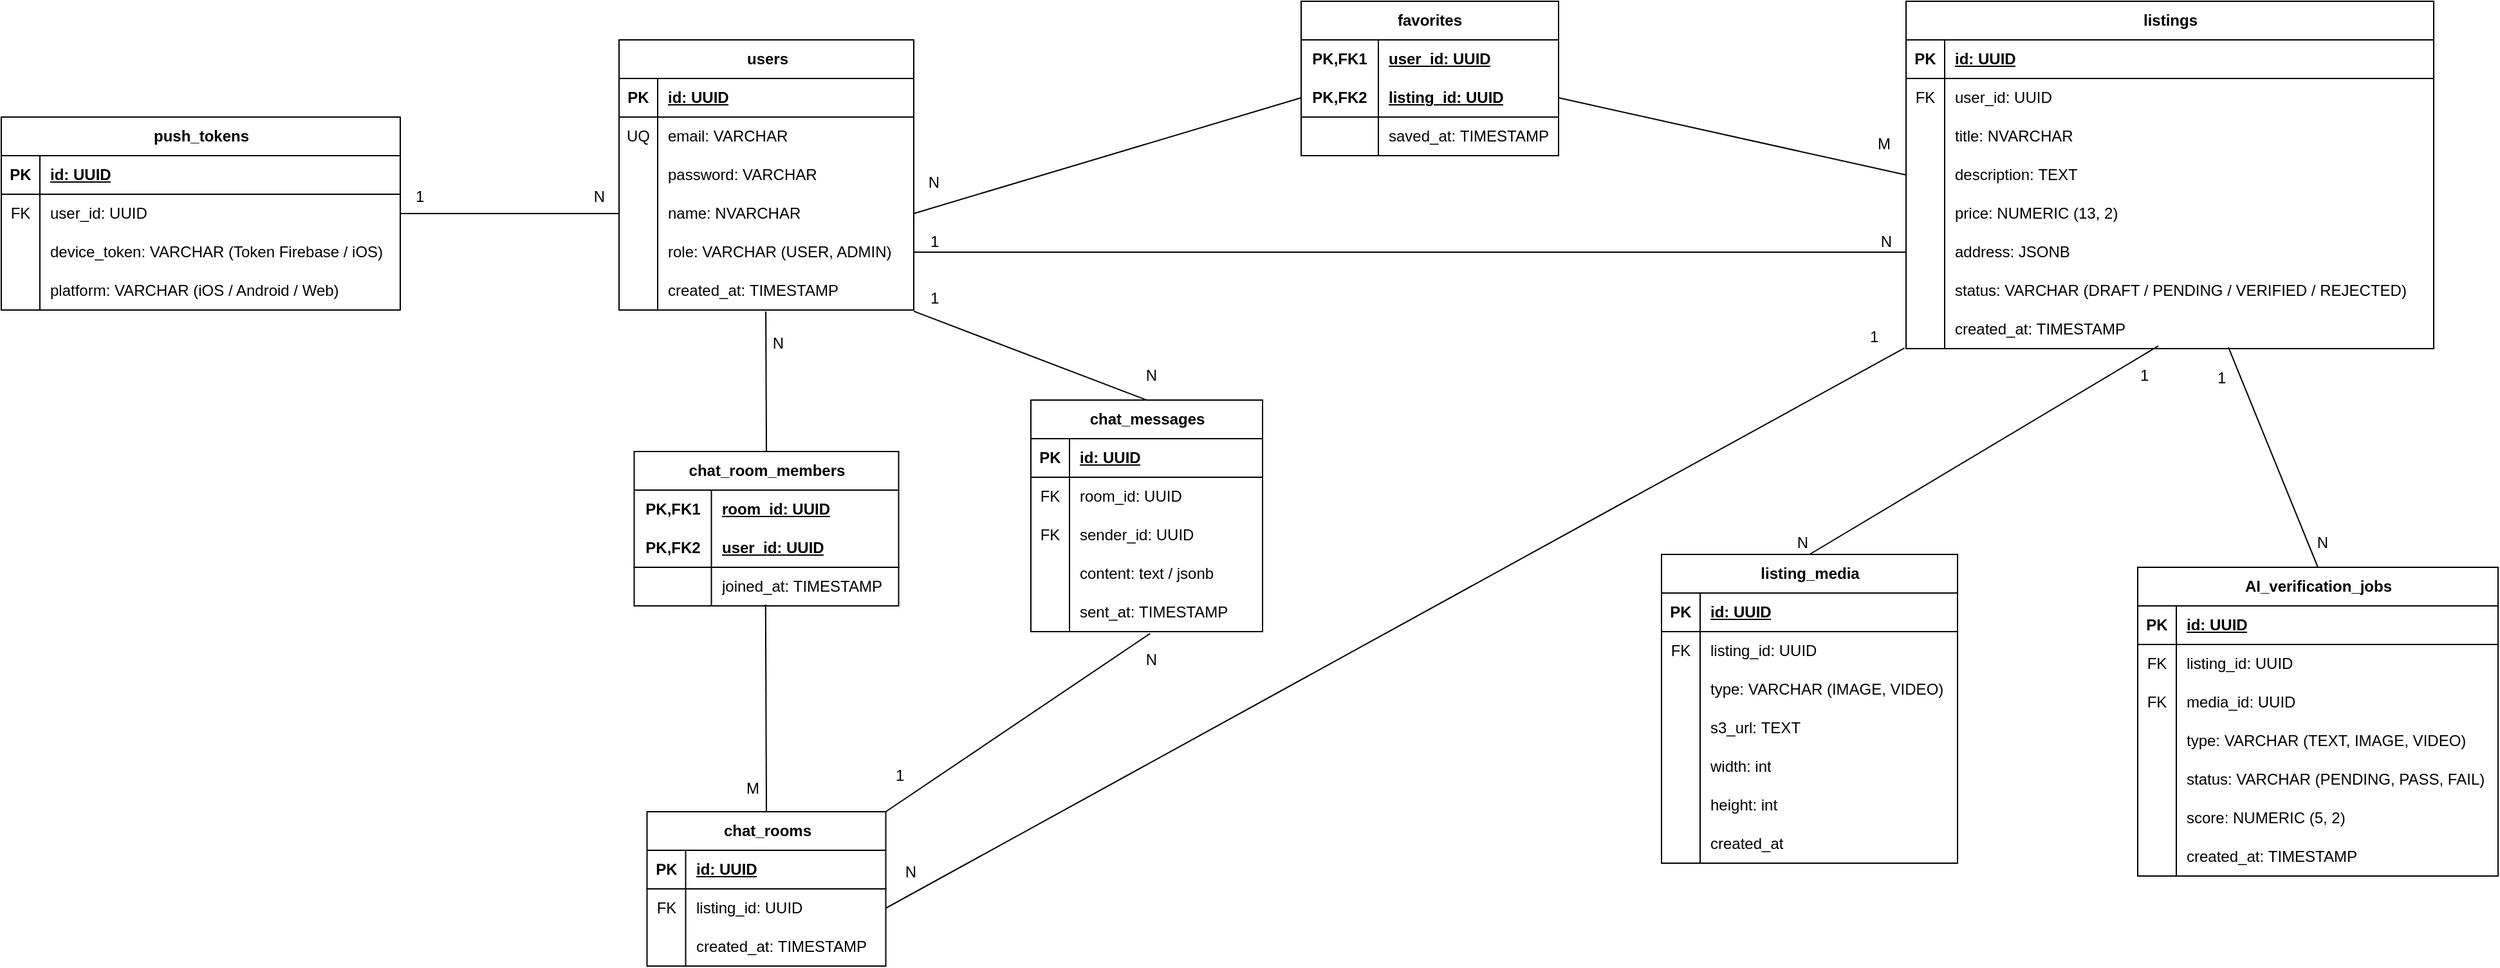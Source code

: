 <mxfile version="27.0.9">
  <diagram name="Page-1" id="7k81zaBvwWQNc8PRUchd">
    <mxGraphModel dx="3062" dy="1322" grid="1" gridSize="10" guides="1" tooltips="1" connect="1" arrows="1" fold="1" page="1" pageScale="1" pageWidth="850" pageHeight="1100" math="0" shadow="0">
      <root>
        <mxCell id="0" />
        <mxCell id="1" parent="0" />
        <mxCell id="b3oMKs6IKg8IZNIfSGpB-1" value="users" style="shape=table;startSize=30;container=1;collapsible=1;childLayout=tableLayout;fixedRows=1;rowLines=0;fontStyle=1;align=center;resizeLast=1;html=1;" vertex="1" parent="1">
          <mxGeometry x="-200" y="190" width="229" height="210" as="geometry">
            <mxRectangle x="60" y="110" width="70" height="30" as="alternateBounds" />
          </mxGeometry>
        </mxCell>
        <mxCell id="b3oMKs6IKg8IZNIfSGpB-2" value="" style="shape=tableRow;horizontal=0;startSize=0;swimlaneHead=0;swimlaneBody=0;fillColor=none;collapsible=0;dropTarget=0;points=[[0,0.5],[1,0.5]];portConstraint=eastwest;top=0;left=0;right=0;bottom=1;" vertex="1" parent="b3oMKs6IKg8IZNIfSGpB-1">
          <mxGeometry y="30" width="229" height="30" as="geometry" />
        </mxCell>
        <mxCell id="b3oMKs6IKg8IZNIfSGpB-3" value="PK" style="shape=partialRectangle;connectable=0;fillColor=none;top=0;left=0;bottom=0;right=0;fontStyle=1;overflow=hidden;whiteSpace=wrap;html=1;" vertex="1" parent="b3oMKs6IKg8IZNIfSGpB-2">
          <mxGeometry width="30" height="30" as="geometry">
            <mxRectangle width="30" height="30" as="alternateBounds" />
          </mxGeometry>
        </mxCell>
        <mxCell id="b3oMKs6IKg8IZNIfSGpB-4" value="id:&amp;nbsp;UUID" style="shape=partialRectangle;connectable=0;fillColor=none;top=0;left=0;bottom=0;right=0;align=left;spacingLeft=6;fontStyle=5;overflow=hidden;whiteSpace=wrap;html=1;" vertex="1" parent="b3oMKs6IKg8IZNIfSGpB-2">
          <mxGeometry x="30" width="199" height="30" as="geometry">
            <mxRectangle width="199" height="30" as="alternateBounds" />
          </mxGeometry>
        </mxCell>
        <mxCell id="b3oMKs6IKg8IZNIfSGpB-5" value="" style="shape=tableRow;horizontal=0;startSize=0;swimlaneHead=0;swimlaneBody=0;fillColor=none;collapsible=0;dropTarget=0;points=[[0,0.5],[1,0.5]];portConstraint=eastwest;top=0;left=0;right=0;bottom=0;" vertex="1" parent="b3oMKs6IKg8IZNIfSGpB-1">
          <mxGeometry y="60" width="229" height="30" as="geometry" />
        </mxCell>
        <mxCell id="b3oMKs6IKg8IZNIfSGpB-6" value="UQ" style="shape=partialRectangle;connectable=0;fillColor=none;top=0;left=0;bottom=0;right=0;editable=1;overflow=hidden;whiteSpace=wrap;html=1;" vertex="1" parent="b3oMKs6IKg8IZNIfSGpB-5">
          <mxGeometry width="30" height="30" as="geometry">
            <mxRectangle width="30" height="30" as="alternateBounds" />
          </mxGeometry>
        </mxCell>
        <mxCell id="b3oMKs6IKg8IZNIfSGpB-7" value="email:&amp;nbsp;VARCHAR" style="shape=partialRectangle;connectable=0;fillColor=none;top=0;left=0;bottom=0;right=0;align=left;spacingLeft=6;overflow=hidden;whiteSpace=wrap;html=1;" vertex="1" parent="b3oMKs6IKg8IZNIfSGpB-5">
          <mxGeometry x="30" width="199" height="30" as="geometry">
            <mxRectangle width="199" height="30" as="alternateBounds" />
          </mxGeometry>
        </mxCell>
        <mxCell id="b3oMKs6IKg8IZNIfSGpB-268" value="" style="shape=tableRow;horizontal=0;startSize=0;swimlaneHead=0;swimlaneBody=0;fillColor=none;collapsible=0;dropTarget=0;points=[[0,0.5],[1,0.5]];portConstraint=eastwest;top=0;left=0;right=0;bottom=0;" vertex="1" parent="b3oMKs6IKg8IZNIfSGpB-1">
          <mxGeometry y="90" width="229" height="30" as="geometry" />
        </mxCell>
        <mxCell id="b3oMKs6IKg8IZNIfSGpB-269" value="" style="shape=partialRectangle;connectable=0;fillColor=none;top=0;left=0;bottom=0;right=0;editable=1;overflow=hidden;whiteSpace=wrap;html=1;" vertex="1" parent="b3oMKs6IKg8IZNIfSGpB-268">
          <mxGeometry width="30" height="30" as="geometry">
            <mxRectangle width="30" height="30" as="alternateBounds" />
          </mxGeometry>
        </mxCell>
        <mxCell id="b3oMKs6IKg8IZNIfSGpB-270" value="password:&amp;nbsp;VARCHAR" style="shape=partialRectangle;connectable=0;fillColor=none;top=0;left=0;bottom=0;right=0;align=left;spacingLeft=6;overflow=hidden;whiteSpace=wrap;html=1;" vertex="1" parent="b3oMKs6IKg8IZNIfSGpB-268">
          <mxGeometry x="30" width="199" height="30" as="geometry">
            <mxRectangle width="199" height="30" as="alternateBounds" />
          </mxGeometry>
        </mxCell>
        <mxCell id="b3oMKs6IKg8IZNIfSGpB-8" value="" style="shape=tableRow;horizontal=0;startSize=0;swimlaneHead=0;swimlaneBody=0;fillColor=none;collapsible=0;dropTarget=0;points=[[0,0.5],[1,0.5]];portConstraint=eastwest;top=0;left=0;right=0;bottom=0;" vertex="1" parent="b3oMKs6IKg8IZNIfSGpB-1">
          <mxGeometry y="120" width="229" height="30" as="geometry" />
        </mxCell>
        <mxCell id="b3oMKs6IKg8IZNIfSGpB-9" value="" style="shape=partialRectangle;connectable=0;fillColor=none;top=0;left=0;bottom=0;right=0;editable=1;overflow=hidden;whiteSpace=wrap;html=1;" vertex="1" parent="b3oMKs6IKg8IZNIfSGpB-8">
          <mxGeometry width="30" height="30" as="geometry">
            <mxRectangle width="30" height="30" as="alternateBounds" />
          </mxGeometry>
        </mxCell>
        <mxCell id="b3oMKs6IKg8IZNIfSGpB-10" value="name: NVARCHAR" style="shape=partialRectangle;connectable=0;fillColor=none;top=0;left=0;bottom=0;right=0;align=left;spacingLeft=6;overflow=hidden;whiteSpace=wrap;html=1;" vertex="1" parent="b3oMKs6IKg8IZNIfSGpB-8">
          <mxGeometry x="30" width="199" height="30" as="geometry">
            <mxRectangle width="199" height="30" as="alternateBounds" />
          </mxGeometry>
        </mxCell>
        <mxCell id="b3oMKs6IKg8IZNIfSGpB-11" value="" style="shape=tableRow;horizontal=0;startSize=0;swimlaneHead=0;swimlaneBody=0;fillColor=none;collapsible=0;dropTarget=0;points=[[0,0.5],[1,0.5]];portConstraint=eastwest;top=0;left=0;right=0;bottom=0;" vertex="1" parent="b3oMKs6IKg8IZNIfSGpB-1">
          <mxGeometry y="150" width="229" height="30" as="geometry" />
        </mxCell>
        <mxCell id="b3oMKs6IKg8IZNIfSGpB-12" value="" style="shape=partialRectangle;connectable=0;fillColor=none;top=0;left=0;bottom=0;right=0;editable=1;overflow=hidden;whiteSpace=wrap;html=1;" vertex="1" parent="b3oMKs6IKg8IZNIfSGpB-11">
          <mxGeometry width="30" height="30" as="geometry">
            <mxRectangle width="30" height="30" as="alternateBounds" />
          </mxGeometry>
        </mxCell>
        <mxCell id="b3oMKs6IKg8IZNIfSGpB-13" value="role:&amp;nbsp;VARCHAR (USER, ADMIN)" style="shape=partialRectangle;connectable=0;fillColor=none;top=0;left=0;bottom=0;right=0;align=left;spacingLeft=6;overflow=hidden;whiteSpace=wrap;html=1;" vertex="1" parent="b3oMKs6IKg8IZNIfSGpB-11">
          <mxGeometry x="30" width="199" height="30" as="geometry">
            <mxRectangle width="199" height="30" as="alternateBounds" />
          </mxGeometry>
        </mxCell>
        <mxCell id="b3oMKs6IKg8IZNIfSGpB-14" value="" style="shape=tableRow;horizontal=0;startSize=0;swimlaneHead=0;swimlaneBody=0;fillColor=none;collapsible=0;dropTarget=0;points=[[0,0.5],[1,0.5]];portConstraint=eastwest;top=0;left=0;right=0;bottom=0;" vertex="1" parent="b3oMKs6IKg8IZNIfSGpB-1">
          <mxGeometry y="180" width="229" height="30" as="geometry" />
        </mxCell>
        <mxCell id="b3oMKs6IKg8IZNIfSGpB-15" value="" style="shape=partialRectangle;connectable=0;fillColor=none;top=0;left=0;bottom=0;right=0;editable=1;overflow=hidden;whiteSpace=wrap;html=1;" vertex="1" parent="b3oMKs6IKg8IZNIfSGpB-14">
          <mxGeometry width="30" height="30" as="geometry">
            <mxRectangle width="30" height="30" as="alternateBounds" />
          </mxGeometry>
        </mxCell>
        <mxCell id="b3oMKs6IKg8IZNIfSGpB-16" value="created_at:&amp;nbsp;TIMESTAMP" style="shape=partialRectangle;connectable=0;fillColor=none;top=0;left=0;bottom=0;right=0;align=left;spacingLeft=6;overflow=hidden;whiteSpace=wrap;html=1;" vertex="1" parent="b3oMKs6IKg8IZNIfSGpB-14">
          <mxGeometry x="30" width="199" height="30" as="geometry">
            <mxRectangle width="199" height="30" as="alternateBounds" />
          </mxGeometry>
        </mxCell>
        <mxCell id="b3oMKs6IKg8IZNIfSGpB-17" value="listings" style="shape=table;startSize=30;container=1;collapsible=1;childLayout=tableLayout;fixedRows=1;rowLines=0;fontStyle=1;align=center;resizeLast=1;html=1;" vertex="1" parent="1">
          <mxGeometry x="800" y="160" width="410" height="270" as="geometry">
            <mxRectangle x="610" y="120" width="80" height="30" as="alternateBounds" />
          </mxGeometry>
        </mxCell>
        <mxCell id="b3oMKs6IKg8IZNIfSGpB-18" value="" style="shape=tableRow;horizontal=0;startSize=0;swimlaneHead=0;swimlaneBody=0;fillColor=none;collapsible=0;dropTarget=0;points=[[0,0.5],[1,0.5]];portConstraint=eastwest;top=0;left=0;right=0;bottom=1;" vertex="1" parent="b3oMKs6IKg8IZNIfSGpB-17">
          <mxGeometry y="30" width="410" height="30" as="geometry" />
        </mxCell>
        <mxCell id="b3oMKs6IKg8IZNIfSGpB-19" value="PK" style="shape=partialRectangle;connectable=0;fillColor=none;top=0;left=0;bottom=0;right=0;fontStyle=1;overflow=hidden;whiteSpace=wrap;html=1;" vertex="1" parent="b3oMKs6IKg8IZNIfSGpB-18">
          <mxGeometry width="30" height="30" as="geometry">
            <mxRectangle width="30" height="30" as="alternateBounds" />
          </mxGeometry>
        </mxCell>
        <mxCell id="b3oMKs6IKg8IZNIfSGpB-20" value="id:&amp;nbsp;UUID" style="shape=partialRectangle;connectable=0;fillColor=none;top=0;left=0;bottom=0;right=0;align=left;spacingLeft=6;fontStyle=5;overflow=hidden;whiteSpace=wrap;html=1;" vertex="1" parent="b3oMKs6IKg8IZNIfSGpB-18">
          <mxGeometry x="30" width="380" height="30" as="geometry">
            <mxRectangle width="380" height="30" as="alternateBounds" />
          </mxGeometry>
        </mxCell>
        <mxCell id="b3oMKs6IKg8IZNIfSGpB-21" value="" style="shape=tableRow;horizontal=0;startSize=0;swimlaneHead=0;swimlaneBody=0;fillColor=none;collapsible=0;dropTarget=0;points=[[0,0.5],[1,0.5]];portConstraint=eastwest;top=0;left=0;right=0;bottom=0;" vertex="1" parent="b3oMKs6IKg8IZNIfSGpB-17">
          <mxGeometry y="60" width="410" height="30" as="geometry" />
        </mxCell>
        <mxCell id="b3oMKs6IKg8IZNIfSGpB-22" value="FK" style="shape=partialRectangle;connectable=0;fillColor=none;top=0;left=0;bottom=0;right=0;editable=1;overflow=hidden;whiteSpace=wrap;html=1;" vertex="1" parent="b3oMKs6IKg8IZNIfSGpB-21">
          <mxGeometry width="30" height="30" as="geometry">
            <mxRectangle width="30" height="30" as="alternateBounds" />
          </mxGeometry>
        </mxCell>
        <mxCell id="b3oMKs6IKg8IZNIfSGpB-23" value="user_id:&amp;nbsp;UUID" style="shape=partialRectangle;connectable=0;fillColor=none;top=0;left=0;bottom=0;right=0;align=left;spacingLeft=6;overflow=hidden;whiteSpace=wrap;html=1;" vertex="1" parent="b3oMKs6IKg8IZNIfSGpB-21">
          <mxGeometry x="30" width="380" height="30" as="geometry">
            <mxRectangle width="380" height="30" as="alternateBounds" />
          </mxGeometry>
        </mxCell>
        <mxCell id="b3oMKs6IKg8IZNIfSGpB-24" value="" style="shape=tableRow;horizontal=0;startSize=0;swimlaneHead=0;swimlaneBody=0;fillColor=none;collapsible=0;dropTarget=0;points=[[0,0.5],[1,0.5]];portConstraint=eastwest;top=0;left=0;right=0;bottom=0;" vertex="1" parent="b3oMKs6IKg8IZNIfSGpB-17">
          <mxGeometry y="90" width="410" height="30" as="geometry" />
        </mxCell>
        <mxCell id="b3oMKs6IKg8IZNIfSGpB-25" value="" style="shape=partialRectangle;connectable=0;fillColor=none;top=0;left=0;bottom=0;right=0;editable=1;overflow=hidden;whiteSpace=wrap;html=1;" vertex="1" parent="b3oMKs6IKg8IZNIfSGpB-24">
          <mxGeometry width="30" height="30" as="geometry">
            <mxRectangle width="30" height="30" as="alternateBounds" />
          </mxGeometry>
        </mxCell>
        <mxCell id="b3oMKs6IKg8IZNIfSGpB-26" value="title: NVARCHAR" style="shape=partialRectangle;connectable=0;fillColor=none;top=0;left=0;bottom=0;right=0;align=left;spacingLeft=6;overflow=hidden;whiteSpace=wrap;html=1;" vertex="1" parent="b3oMKs6IKg8IZNIfSGpB-24">
          <mxGeometry x="30" width="380" height="30" as="geometry">
            <mxRectangle width="380" height="30" as="alternateBounds" />
          </mxGeometry>
        </mxCell>
        <mxCell id="b3oMKs6IKg8IZNIfSGpB-27" value="" style="shape=tableRow;horizontal=0;startSize=0;swimlaneHead=0;swimlaneBody=0;fillColor=none;collapsible=0;dropTarget=0;points=[[0,0.5],[1,0.5]];portConstraint=eastwest;top=0;left=0;right=0;bottom=0;" vertex="1" parent="b3oMKs6IKg8IZNIfSGpB-17">
          <mxGeometry y="120" width="410" height="30" as="geometry" />
        </mxCell>
        <mxCell id="b3oMKs6IKg8IZNIfSGpB-28" value="" style="shape=partialRectangle;connectable=0;fillColor=none;top=0;left=0;bottom=0;right=0;editable=1;overflow=hidden;whiteSpace=wrap;html=1;" vertex="1" parent="b3oMKs6IKg8IZNIfSGpB-27">
          <mxGeometry width="30" height="30" as="geometry">
            <mxRectangle width="30" height="30" as="alternateBounds" />
          </mxGeometry>
        </mxCell>
        <mxCell id="b3oMKs6IKg8IZNIfSGpB-29" value="description:&amp;nbsp;TEXT" style="shape=partialRectangle;connectable=0;fillColor=none;top=0;left=0;bottom=0;right=0;align=left;spacingLeft=6;overflow=hidden;whiteSpace=wrap;html=1;" vertex="1" parent="b3oMKs6IKg8IZNIfSGpB-27">
          <mxGeometry x="30" width="380" height="30" as="geometry">
            <mxRectangle width="380" height="30" as="alternateBounds" />
          </mxGeometry>
        </mxCell>
        <mxCell id="b3oMKs6IKg8IZNIfSGpB-30" value="" style="shape=tableRow;horizontal=0;startSize=0;swimlaneHead=0;swimlaneBody=0;fillColor=none;collapsible=0;dropTarget=0;points=[[0,0.5],[1,0.5]];portConstraint=eastwest;top=0;left=0;right=0;bottom=0;" vertex="1" parent="b3oMKs6IKg8IZNIfSGpB-17">
          <mxGeometry y="150" width="410" height="30" as="geometry" />
        </mxCell>
        <mxCell id="b3oMKs6IKg8IZNIfSGpB-31" value="" style="shape=partialRectangle;connectable=0;fillColor=none;top=0;left=0;bottom=0;right=0;editable=1;overflow=hidden;whiteSpace=wrap;html=1;" vertex="1" parent="b3oMKs6IKg8IZNIfSGpB-30">
          <mxGeometry width="30" height="30" as="geometry">
            <mxRectangle width="30" height="30" as="alternateBounds" />
          </mxGeometry>
        </mxCell>
        <mxCell id="b3oMKs6IKg8IZNIfSGpB-32" value="price:&amp;nbsp;NUMERIC (13, 2)" style="shape=partialRectangle;connectable=0;fillColor=none;top=0;left=0;bottom=0;right=0;align=left;spacingLeft=6;overflow=hidden;whiteSpace=wrap;html=1;" vertex="1" parent="b3oMKs6IKg8IZNIfSGpB-30">
          <mxGeometry x="30" width="380" height="30" as="geometry">
            <mxRectangle width="380" height="30" as="alternateBounds" />
          </mxGeometry>
        </mxCell>
        <mxCell id="b3oMKs6IKg8IZNIfSGpB-33" value="" style="shape=tableRow;horizontal=0;startSize=0;swimlaneHead=0;swimlaneBody=0;fillColor=none;collapsible=0;dropTarget=0;points=[[0,0.5],[1,0.5]];portConstraint=eastwest;top=0;left=0;right=0;bottom=0;" vertex="1" parent="b3oMKs6IKg8IZNIfSGpB-17">
          <mxGeometry y="180" width="410" height="30" as="geometry" />
        </mxCell>
        <mxCell id="b3oMKs6IKg8IZNIfSGpB-34" value="" style="shape=partialRectangle;connectable=0;fillColor=none;top=0;left=0;bottom=0;right=0;editable=1;overflow=hidden;whiteSpace=wrap;html=1;" vertex="1" parent="b3oMKs6IKg8IZNIfSGpB-33">
          <mxGeometry width="30" height="30" as="geometry">
            <mxRectangle width="30" height="30" as="alternateBounds" />
          </mxGeometry>
        </mxCell>
        <mxCell id="b3oMKs6IKg8IZNIfSGpB-35" value="address:&amp;nbsp;JSONB" style="shape=partialRectangle;connectable=0;fillColor=none;top=0;left=0;bottom=0;right=0;align=left;spacingLeft=6;overflow=hidden;whiteSpace=wrap;html=1;" vertex="1" parent="b3oMKs6IKg8IZNIfSGpB-33">
          <mxGeometry x="30" width="380" height="30" as="geometry">
            <mxRectangle width="380" height="30" as="alternateBounds" />
          </mxGeometry>
        </mxCell>
        <mxCell id="b3oMKs6IKg8IZNIfSGpB-36" value="" style="shape=tableRow;horizontal=0;startSize=0;swimlaneHead=0;swimlaneBody=0;fillColor=none;collapsible=0;dropTarget=0;points=[[0,0.5],[1,0.5]];portConstraint=eastwest;top=0;left=0;right=0;bottom=0;" vertex="1" parent="b3oMKs6IKg8IZNIfSGpB-17">
          <mxGeometry y="210" width="410" height="30" as="geometry" />
        </mxCell>
        <mxCell id="b3oMKs6IKg8IZNIfSGpB-37" value="" style="shape=partialRectangle;connectable=0;fillColor=none;top=0;left=0;bottom=0;right=0;editable=1;overflow=hidden;whiteSpace=wrap;html=1;" vertex="1" parent="b3oMKs6IKg8IZNIfSGpB-36">
          <mxGeometry width="30" height="30" as="geometry">
            <mxRectangle width="30" height="30" as="alternateBounds" />
          </mxGeometry>
        </mxCell>
        <mxCell id="b3oMKs6IKg8IZNIfSGpB-38" value="status:&amp;nbsp;VARCHAR (DRAFT / PENDING / VERIFIED / REJECTED)" style="shape=partialRectangle;connectable=0;fillColor=none;top=0;left=0;bottom=0;right=0;align=left;spacingLeft=6;overflow=hidden;whiteSpace=wrap;html=1;" vertex="1" parent="b3oMKs6IKg8IZNIfSGpB-36">
          <mxGeometry x="30" width="380" height="30" as="geometry">
            <mxRectangle width="380" height="30" as="alternateBounds" />
          </mxGeometry>
        </mxCell>
        <mxCell id="b3oMKs6IKg8IZNIfSGpB-39" value="" style="shape=tableRow;horizontal=0;startSize=0;swimlaneHead=0;swimlaneBody=0;fillColor=none;collapsible=0;dropTarget=0;points=[[0,0.5],[1,0.5]];portConstraint=eastwest;top=0;left=0;right=0;bottom=0;" vertex="1" parent="b3oMKs6IKg8IZNIfSGpB-17">
          <mxGeometry y="240" width="410" height="30" as="geometry" />
        </mxCell>
        <mxCell id="b3oMKs6IKg8IZNIfSGpB-40" value="" style="shape=partialRectangle;connectable=0;fillColor=none;top=0;left=0;bottom=0;right=0;editable=1;overflow=hidden;whiteSpace=wrap;html=1;" vertex="1" parent="b3oMKs6IKg8IZNIfSGpB-39">
          <mxGeometry width="30" height="30" as="geometry">
            <mxRectangle width="30" height="30" as="alternateBounds" />
          </mxGeometry>
        </mxCell>
        <mxCell id="b3oMKs6IKg8IZNIfSGpB-41" value="created_at:&amp;nbsp;TIMESTAMP" style="shape=partialRectangle;connectable=0;fillColor=none;top=0;left=0;bottom=0;right=0;align=left;spacingLeft=6;overflow=hidden;whiteSpace=wrap;html=1;" vertex="1" parent="b3oMKs6IKg8IZNIfSGpB-39">
          <mxGeometry x="30" width="380" height="30" as="geometry">
            <mxRectangle width="380" height="30" as="alternateBounds" />
          </mxGeometry>
        </mxCell>
        <mxCell id="b3oMKs6IKg8IZNIfSGpB-48" value="listing_media" style="shape=table;startSize=30;container=1;collapsible=1;childLayout=tableLayout;fixedRows=1;rowLines=0;fontStyle=1;align=center;resizeLast=1;html=1;" vertex="1" parent="1">
          <mxGeometry x="610" y="590" width="230" height="240" as="geometry">
            <mxRectangle x="1130" y="560" width="110" height="30" as="alternateBounds" />
          </mxGeometry>
        </mxCell>
        <mxCell id="b3oMKs6IKg8IZNIfSGpB-49" value="" style="shape=tableRow;horizontal=0;startSize=0;swimlaneHead=0;swimlaneBody=0;fillColor=none;collapsible=0;dropTarget=0;points=[[0,0.5],[1,0.5]];portConstraint=eastwest;top=0;left=0;right=0;bottom=1;" vertex="1" parent="b3oMKs6IKg8IZNIfSGpB-48">
          <mxGeometry y="30" width="230" height="30" as="geometry" />
        </mxCell>
        <mxCell id="b3oMKs6IKg8IZNIfSGpB-50" value="PK" style="shape=partialRectangle;connectable=0;fillColor=none;top=0;left=0;bottom=0;right=0;fontStyle=1;overflow=hidden;whiteSpace=wrap;html=1;" vertex="1" parent="b3oMKs6IKg8IZNIfSGpB-49">
          <mxGeometry width="30" height="30" as="geometry">
            <mxRectangle width="30" height="30" as="alternateBounds" />
          </mxGeometry>
        </mxCell>
        <mxCell id="b3oMKs6IKg8IZNIfSGpB-51" value="id:&amp;nbsp;UUID" style="shape=partialRectangle;connectable=0;fillColor=none;top=0;left=0;bottom=0;right=0;align=left;spacingLeft=6;fontStyle=5;overflow=hidden;whiteSpace=wrap;html=1;" vertex="1" parent="b3oMKs6IKg8IZNIfSGpB-49">
          <mxGeometry x="30" width="200" height="30" as="geometry">
            <mxRectangle width="200" height="30" as="alternateBounds" />
          </mxGeometry>
        </mxCell>
        <mxCell id="b3oMKs6IKg8IZNIfSGpB-52" value="" style="shape=tableRow;horizontal=0;startSize=0;swimlaneHead=0;swimlaneBody=0;fillColor=none;collapsible=0;dropTarget=0;points=[[0,0.5],[1,0.5]];portConstraint=eastwest;top=0;left=0;right=0;bottom=0;" vertex="1" parent="b3oMKs6IKg8IZNIfSGpB-48">
          <mxGeometry y="60" width="230" height="30" as="geometry" />
        </mxCell>
        <mxCell id="b3oMKs6IKg8IZNIfSGpB-53" value="FK" style="shape=partialRectangle;connectable=0;fillColor=none;top=0;left=0;bottom=0;right=0;editable=1;overflow=hidden;whiteSpace=wrap;html=1;" vertex="1" parent="b3oMKs6IKg8IZNIfSGpB-52">
          <mxGeometry width="30" height="30" as="geometry">
            <mxRectangle width="30" height="30" as="alternateBounds" />
          </mxGeometry>
        </mxCell>
        <mxCell id="b3oMKs6IKg8IZNIfSGpB-54" value="listing_id:&amp;nbsp;UUID" style="shape=partialRectangle;connectable=0;fillColor=none;top=0;left=0;bottom=0;right=0;align=left;spacingLeft=6;overflow=hidden;whiteSpace=wrap;html=1;" vertex="1" parent="b3oMKs6IKg8IZNIfSGpB-52">
          <mxGeometry x="30" width="200" height="30" as="geometry">
            <mxRectangle width="200" height="30" as="alternateBounds" />
          </mxGeometry>
        </mxCell>
        <mxCell id="b3oMKs6IKg8IZNIfSGpB-55" value="" style="shape=tableRow;horizontal=0;startSize=0;swimlaneHead=0;swimlaneBody=0;fillColor=none;collapsible=0;dropTarget=0;points=[[0,0.5],[1,0.5]];portConstraint=eastwest;top=0;left=0;right=0;bottom=0;" vertex="1" parent="b3oMKs6IKg8IZNIfSGpB-48">
          <mxGeometry y="90" width="230" height="30" as="geometry" />
        </mxCell>
        <mxCell id="b3oMKs6IKg8IZNIfSGpB-56" value="" style="shape=partialRectangle;connectable=0;fillColor=none;top=0;left=0;bottom=0;right=0;editable=1;overflow=hidden;whiteSpace=wrap;html=1;" vertex="1" parent="b3oMKs6IKg8IZNIfSGpB-55">
          <mxGeometry width="30" height="30" as="geometry">
            <mxRectangle width="30" height="30" as="alternateBounds" />
          </mxGeometry>
        </mxCell>
        <mxCell id="b3oMKs6IKg8IZNIfSGpB-57" value="type: VARCHAR (IMAGE,&amp;nbsp;VIDEO)" style="shape=partialRectangle;connectable=0;fillColor=none;top=0;left=0;bottom=0;right=0;align=left;spacingLeft=6;overflow=hidden;whiteSpace=wrap;html=1;" vertex="1" parent="b3oMKs6IKg8IZNIfSGpB-55">
          <mxGeometry x="30" width="200" height="30" as="geometry">
            <mxRectangle width="200" height="30" as="alternateBounds" />
          </mxGeometry>
        </mxCell>
        <mxCell id="b3oMKs6IKg8IZNIfSGpB-58" value="" style="shape=tableRow;horizontal=0;startSize=0;swimlaneHead=0;swimlaneBody=0;fillColor=none;collapsible=0;dropTarget=0;points=[[0,0.5],[1,0.5]];portConstraint=eastwest;top=0;left=0;right=0;bottom=0;" vertex="1" parent="b3oMKs6IKg8IZNIfSGpB-48">
          <mxGeometry y="120" width="230" height="30" as="geometry" />
        </mxCell>
        <mxCell id="b3oMKs6IKg8IZNIfSGpB-59" value="" style="shape=partialRectangle;connectable=0;fillColor=none;top=0;left=0;bottom=0;right=0;editable=1;overflow=hidden;whiteSpace=wrap;html=1;" vertex="1" parent="b3oMKs6IKg8IZNIfSGpB-58">
          <mxGeometry width="30" height="30" as="geometry">
            <mxRectangle width="30" height="30" as="alternateBounds" />
          </mxGeometry>
        </mxCell>
        <mxCell id="b3oMKs6IKg8IZNIfSGpB-60" value="s3_url:&amp;nbsp;TEXT" style="shape=partialRectangle;connectable=0;fillColor=none;top=0;left=0;bottom=0;right=0;align=left;spacingLeft=6;overflow=hidden;whiteSpace=wrap;html=1;" vertex="1" parent="b3oMKs6IKg8IZNIfSGpB-58">
          <mxGeometry x="30" width="200" height="30" as="geometry">
            <mxRectangle width="200" height="30" as="alternateBounds" />
          </mxGeometry>
        </mxCell>
        <mxCell id="b3oMKs6IKg8IZNIfSGpB-61" value="" style="shape=tableRow;horizontal=0;startSize=0;swimlaneHead=0;swimlaneBody=0;fillColor=none;collapsible=0;dropTarget=0;points=[[0,0.5],[1,0.5]];portConstraint=eastwest;top=0;left=0;right=0;bottom=0;" vertex="1" parent="b3oMKs6IKg8IZNIfSGpB-48">
          <mxGeometry y="150" width="230" height="30" as="geometry" />
        </mxCell>
        <mxCell id="b3oMKs6IKg8IZNIfSGpB-62" value="" style="shape=partialRectangle;connectable=0;fillColor=none;top=0;left=0;bottom=0;right=0;editable=1;overflow=hidden;whiteSpace=wrap;html=1;" vertex="1" parent="b3oMKs6IKg8IZNIfSGpB-61">
          <mxGeometry width="30" height="30" as="geometry">
            <mxRectangle width="30" height="30" as="alternateBounds" />
          </mxGeometry>
        </mxCell>
        <mxCell id="b3oMKs6IKg8IZNIfSGpB-63" value="width:&amp;nbsp;int" style="shape=partialRectangle;connectable=0;fillColor=none;top=0;left=0;bottom=0;right=0;align=left;spacingLeft=6;overflow=hidden;whiteSpace=wrap;html=1;" vertex="1" parent="b3oMKs6IKg8IZNIfSGpB-61">
          <mxGeometry x="30" width="200" height="30" as="geometry">
            <mxRectangle width="200" height="30" as="alternateBounds" />
          </mxGeometry>
        </mxCell>
        <mxCell id="b3oMKs6IKg8IZNIfSGpB-64" value="" style="shape=tableRow;horizontal=0;startSize=0;swimlaneHead=0;swimlaneBody=0;fillColor=none;collapsible=0;dropTarget=0;points=[[0,0.5],[1,0.5]];portConstraint=eastwest;top=0;left=0;right=0;bottom=0;" vertex="1" parent="b3oMKs6IKg8IZNIfSGpB-48">
          <mxGeometry y="180" width="230" height="30" as="geometry" />
        </mxCell>
        <mxCell id="b3oMKs6IKg8IZNIfSGpB-65" value="" style="shape=partialRectangle;connectable=0;fillColor=none;top=0;left=0;bottom=0;right=0;editable=1;overflow=hidden;whiteSpace=wrap;html=1;" vertex="1" parent="b3oMKs6IKg8IZNIfSGpB-64">
          <mxGeometry width="30" height="30" as="geometry">
            <mxRectangle width="30" height="30" as="alternateBounds" />
          </mxGeometry>
        </mxCell>
        <mxCell id="b3oMKs6IKg8IZNIfSGpB-66" value="height:&amp;nbsp;int" style="shape=partialRectangle;connectable=0;fillColor=none;top=0;left=0;bottom=0;right=0;align=left;spacingLeft=6;overflow=hidden;whiteSpace=wrap;html=1;" vertex="1" parent="b3oMKs6IKg8IZNIfSGpB-64">
          <mxGeometry x="30" width="200" height="30" as="geometry">
            <mxRectangle width="200" height="30" as="alternateBounds" />
          </mxGeometry>
        </mxCell>
        <mxCell id="b3oMKs6IKg8IZNIfSGpB-67" value="" style="shape=tableRow;horizontal=0;startSize=0;swimlaneHead=0;swimlaneBody=0;fillColor=none;collapsible=0;dropTarget=0;points=[[0,0.5],[1,0.5]];portConstraint=eastwest;top=0;left=0;right=0;bottom=0;" vertex="1" parent="b3oMKs6IKg8IZNIfSGpB-48">
          <mxGeometry y="210" width="230" height="30" as="geometry" />
        </mxCell>
        <mxCell id="b3oMKs6IKg8IZNIfSGpB-68" value="" style="shape=partialRectangle;connectable=0;fillColor=none;top=0;left=0;bottom=0;right=0;editable=1;overflow=hidden;whiteSpace=wrap;html=1;" vertex="1" parent="b3oMKs6IKg8IZNIfSGpB-67">
          <mxGeometry width="30" height="30" as="geometry">
            <mxRectangle width="30" height="30" as="alternateBounds" />
          </mxGeometry>
        </mxCell>
        <mxCell id="b3oMKs6IKg8IZNIfSGpB-69" value="created_at" style="shape=partialRectangle;connectable=0;fillColor=none;top=0;left=0;bottom=0;right=0;align=left;spacingLeft=6;overflow=hidden;whiteSpace=wrap;html=1;" vertex="1" parent="b3oMKs6IKg8IZNIfSGpB-67">
          <mxGeometry x="30" width="200" height="30" as="geometry">
            <mxRectangle width="200" height="30" as="alternateBounds" />
          </mxGeometry>
        </mxCell>
        <mxCell id="b3oMKs6IKg8IZNIfSGpB-70" value="chat_rooms" style="shape=table;startSize=30;container=1;collapsible=1;childLayout=tableLayout;fixedRows=1;rowLines=0;fontStyle=1;align=center;resizeLast=1;html=1;" vertex="1" parent="1">
          <mxGeometry x="-178.25" y="790" width="185.5" height="120" as="geometry">
            <mxRectangle x="570" y="880" width="100" height="30" as="alternateBounds" />
          </mxGeometry>
        </mxCell>
        <mxCell id="b3oMKs6IKg8IZNIfSGpB-71" value="" style="shape=tableRow;horizontal=0;startSize=0;swimlaneHead=0;swimlaneBody=0;fillColor=none;collapsible=0;dropTarget=0;points=[[0,0.5],[1,0.5]];portConstraint=eastwest;top=0;left=0;right=0;bottom=1;" vertex="1" parent="b3oMKs6IKg8IZNIfSGpB-70">
          <mxGeometry y="30" width="185.5" height="30" as="geometry" />
        </mxCell>
        <mxCell id="b3oMKs6IKg8IZNIfSGpB-72" value="PK" style="shape=partialRectangle;connectable=0;fillColor=none;top=0;left=0;bottom=0;right=0;fontStyle=1;overflow=hidden;whiteSpace=wrap;html=1;" vertex="1" parent="b3oMKs6IKg8IZNIfSGpB-71">
          <mxGeometry width="30" height="30" as="geometry">
            <mxRectangle width="30" height="30" as="alternateBounds" />
          </mxGeometry>
        </mxCell>
        <mxCell id="b3oMKs6IKg8IZNIfSGpB-73" value="id:&amp;nbsp;UUID" style="shape=partialRectangle;connectable=0;fillColor=none;top=0;left=0;bottom=0;right=0;align=left;spacingLeft=6;fontStyle=5;overflow=hidden;whiteSpace=wrap;html=1;" vertex="1" parent="b3oMKs6IKg8IZNIfSGpB-71">
          <mxGeometry x="30" width="155.5" height="30" as="geometry">
            <mxRectangle width="155.5" height="30" as="alternateBounds" />
          </mxGeometry>
        </mxCell>
        <mxCell id="b3oMKs6IKg8IZNIfSGpB-74" value="" style="shape=tableRow;horizontal=0;startSize=0;swimlaneHead=0;swimlaneBody=0;fillColor=none;collapsible=0;dropTarget=0;points=[[0,0.5],[1,0.5]];portConstraint=eastwest;top=0;left=0;right=0;bottom=0;" vertex="1" parent="b3oMKs6IKg8IZNIfSGpB-70">
          <mxGeometry y="60" width="185.5" height="30" as="geometry" />
        </mxCell>
        <mxCell id="b3oMKs6IKg8IZNIfSGpB-75" value="FK" style="shape=partialRectangle;connectable=0;fillColor=none;top=0;left=0;bottom=0;right=0;editable=1;overflow=hidden;whiteSpace=wrap;html=1;" vertex="1" parent="b3oMKs6IKg8IZNIfSGpB-74">
          <mxGeometry width="30" height="30" as="geometry">
            <mxRectangle width="30" height="30" as="alternateBounds" />
          </mxGeometry>
        </mxCell>
        <mxCell id="b3oMKs6IKg8IZNIfSGpB-76" value="listing_id:&amp;nbsp;UUID" style="shape=partialRectangle;connectable=0;fillColor=none;top=0;left=0;bottom=0;right=0;align=left;spacingLeft=6;overflow=hidden;whiteSpace=wrap;html=1;" vertex="1" parent="b3oMKs6IKg8IZNIfSGpB-74">
          <mxGeometry x="30" width="155.5" height="30" as="geometry">
            <mxRectangle width="155.5" height="30" as="alternateBounds" />
          </mxGeometry>
        </mxCell>
        <mxCell id="b3oMKs6IKg8IZNIfSGpB-77" value="" style="shape=tableRow;horizontal=0;startSize=0;swimlaneHead=0;swimlaneBody=0;fillColor=none;collapsible=0;dropTarget=0;points=[[0,0.5],[1,0.5]];portConstraint=eastwest;top=0;left=0;right=0;bottom=0;" vertex="1" parent="b3oMKs6IKg8IZNIfSGpB-70">
          <mxGeometry y="90" width="185.5" height="30" as="geometry" />
        </mxCell>
        <mxCell id="b3oMKs6IKg8IZNIfSGpB-78" value="" style="shape=partialRectangle;connectable=0;fillColor=none;top=0;left=0;bottom=0;right=0;editable=1;overflow=hidden;whiteSpace=wrap;html=1;" vertex="1" parent="b3oMKs6IKg8IZNIfSGpB-77">
          <mxGeometry width="30" height="30" as="geometry">
            <mxRectangle width="30" height="30" as="alternateBounds" />
          </mxGeometry>
        </mxCell>
        <mxCell id="b3oMKs6IKg8IZNIfSGpB-79" value="created_at:&amp;nbsp;TIMESTAMP" style="shape=partialRectangle;connectable=0;fillColor=none;top=0;left=0;bottom=0;right=0;align=left;spacingLeft=6;overflow=hidden;whiteSpace=wrap;html=1;" vertex="1" parent="b3oMKs6IKg8IZNIfSGpB-77">
          <mxGeometry x="30" width="155.5" height="30" as="geometry">
            <mxRectangle width="155.5" height="30" as="alternateBounds" />
          </mxGeometry>
        </mxCell>
        <mxCell id="b3oMKs6IKg8IZNIfSGpB-160" value="AI_verification_jobs" style="shape=table;startSize=30;container=1;collapsible=1;childLayout=tableLayout;fixedRows=1;rowLines=0;fontStyle=1;align=center;resizeLast=1;html=1;" vertex="1" parent="1">
          <mxGeometry x="980" y="600" width="280" height="240" as="geometry">
            <mxRectangle x="1310" y="560" width="130" height="30" as="alternateBounds" />
          </mxGeometry>
        </mxCell>
        <mxCell id="b3oMKs6IKg8IZNIfSGpB-161" value="" style="shape=tableRow;horizontal=0;startSize=0;swimlaneHead=0;swimlaneBody=0;fillColor=none;collapsible=0;dropTarget=0;points=[[0,0.5],[1,0.5]];portConstraint=eastwest;top=0;left=0;right=0;bottom=1;" vertex="1" parent="b3oMKs6IKg8IZNIfSGpB-160">
          <mxGeometry y="30" width="280" height="30" as="geometry" />
        </mxCell>
        <mxCell id="b3oMKs6IKg8IZNIfSGpB-162" value="PK" style="shape=partialRectangle;connectable=0;fillColor=none;top=0;left=0;bottom=0;right=0;fontStyle=1;overflow=hidden;whiteSpace=wrap;html=1;" vertex="1" parent="b3oMKs6IKg8IZNIfSGpB-161">
          <mxGeometry width="30" height="30" as="geometry">
            <mxRectangle width="30" height="30" as="alternateBounds" />
          </mxGeometry>
        </mxCell>
        <mxCell id="b3oMKs6IKg8IZNIfSGpB-163" value="id:&amp;nbsp;UUID" style="shape=partialRectangle;connectable=0;fillColor=none;top=0;left=0;bottom=0;right=0;align=left;spacingLeft=6;fontStyle=5;overflow=hidden;whiteSpace=wrap;html=1;" vertex="1" parent="b3oMKs6IKg8IZNIfSGpB-161">
          <mxGeometry x="30" width="250" height="30" as="geometry">
            <mxRectangle width="250" height="30" as="alternateBounds" />
          </mxGeometry>
        </mxCell>
        <mxCell id="b3oMKs6IKg8IZNIfSGpB-164" value="" style="shape=tableRow;horizontal=0;startSize=0;swimlaneHead=0;swimlaneBody=0;fillColor=none;collapsible=0;dropTarget=0;points=[[0,0.5],[1,0.5]];portConstraint=eastwest;top=0;left=0;right=0;bottom=0;" vertex="1" parent="b3oMKs6IKg8IZNIfSGpB-160">
          <mxGeometry y="60" width="280" height="30" as="geometry" />
        </mxCell>
        <mxCell id="b3oMKs6IKg8IZNIfSGpB-165" value="FK" style="shape=partialRectangle;connectable=0;fillColor=none;top=0;left=0;bottom=0;right=0;editable=1;overflow=hidden;whiteSpace=wrap;html=1;" vertex="1" parent="b3oMKs6IKg8IZNIfSGpB-164">
          <mxGeometry width="30" height="30" as="geometry">
            <mxRectangle width="30" height="30" as="alternateBounds" />
          </mxGeometry>
        </mxCell>
        <mxCell id="b3oMKs6IKg8IZNIfSGpB-166" value="listing_id:&amp;nbsp;UUID" style="shape=partialRectangle;connectable=0;fillColor=none;top=0;left=0;bottom=0;right=0;align=left;spacingLeft=6;overflow=hidden;whiteSpace=wrap;html=1;" vertex="1" parent="b3oMKs6IKg8IZNIfSGpB-164">
          <mxGeometry x="30" width="250" height="30" as="geometry">
            <mxRectangle width="250" height="30" as="alternateBounds" />
          </mxGeometry>
        </mxCell>
        <mxCell id="b3oMKs6IKg8IZNIfSGpB-167" value="" style="shape=tableRow;horizontal=0;startSize=0;swimlaneHead=0;swimlaneBody=0;fillColor=none;collapsible=0;dropTarget=0;points=[[0,0.5],[1,0.5]];portConstraint=eastwest;top=0;left=0;right=0;bottom=0;" vertex="1" parent="b3oMKs6IKg8IZNIfSGpB-160">
          <mxGeometry y="90" width="280" height="30" as="geometry" />
        </mxCell>
        <mxCell id="b3oMKs6IKg8IZNIfSGpB-168" value="FK" style="shape=partialRectangle;connectable=0;fillColor=none;top=0;left=0;bottom=0;right=0;editable=1;overflow=hidden;whiteSpace=wrap;html=1;" vertex="1" parent="b3oMKs6IKg8IZNIfSGpB-167">
          <mxGeometry width="30" height="30" as="geometry">
            <mxRectangle width="30" height="30" as="alternateBounds" />
          </mxGeometry>
        </mxCell>
        <mxCell id="b3oMKs6IKg8IZNIfSGpB-169" value="media_id:&amp;nbsp;UUID" style="shape=partialRectangle;connectable=0;fillColor=none;top=0;left=0;bottom=0;right=0;align=left;spacingLeft=6;overflow=hidden;whiteSpace=wrap;html=1;" vertex="1" parent="b3oMKs6IKg8IZNIfSGpB-167">
          <mxGeometry x="30" width="250" height="30" as="geometry">
            <mxRectangle width="250" height="30" as="alternateBounds" />
          </mxGeometry>
        </mxCell>
        <mxCell id="b3oMKs6IKg8IZNIfSGpB-170" value="" style="shape=tableRow;horizontal=0;startSize=0;swimlaneHead=0;swimlaneBody=0;fillColor=none;collapsible=0;dropTarget=0;points=[[0,0.5],[1,0.5]];portConstraint=eastwest;top=0;left=0;right=0;bottom=0;" vertex="1" parent="b3oMKs6IKg8IZNIfSGpB-160">
          <mxGeometry y="120" width="280" height="30" as="geometry" />
        </mxCell>
        <mxCell id="b3oMKs6IKg8IZNIfSGpB-171" value="" style="shape=partialRectangle;connectable=0;fillColor=none;top=0;left=0;bottom=0;right=0;editable=1;overflow=hidden;whiteSpace=wrap;html=1;" vertex="1" parent="b3oMKs6IKg8IZNIfSGpB-170">
          <mxGeometry width="30" height="30" as="geometry">
            <mxRectangle width="30" height="30" as="alternateBounds" />
          </mxGeometry>
        </mxCell>
        <mxCell id="b3oMKs6IKg8IZNIfSGpB-172" value="type:&amp;nbsp;VARCHAR (TEXT,&amp;nbsp;IMAGE,&amp;nbsp;VIDEO)" style="shape=partialRectangle;connectable=0;fillColor=none;top=0;left=0;bottom=0;right=0;align=left;spacingLeft=6;overflow=hidden;whiteSpace=wrap;html=1;" vertex="1" parent="b3oMKs6IKg8IZNIfSGpB-170">
          <mxGeometry x="30" width="250" height="30" as="geometry">
            <mxRectangle width="250" height="30" as="alternateBounds" />
          </mxGeometry>
        </mxCell>
        <mxCell id="b3oMKs6IKg8IZNIfSGpB-173" value="" style="shape=tableRow;horizontal=0;startSize=0;swimlaneHead=0;swimlaneBody=0;fillColor=none;collapsible=0;dropTarget=0;points=[[0,0.5],[1,0.5]];portConstraint=eastwest;top=0;left=0;right=0;bottom=0;" vertex="1" parent="b3oMKs6IKg8IZNIfSGpB-160">
          <mxGeometry y="150" width="280" height="30" as="geometry" />
        </mxCell>
        <mxCell id="b3oMKs6IKg8IZNIfSGpB-174" value="" style="shape=partialRectangle;connectable=0;fillColor=none;top=0;left=0;bottom=0;right=0;editable=1;overflow=hidden;whiteSpace=wrap;html=1;" vertex="1" parent="b3oMKs6IKg8IZNIfSGpB-173">
          <mxGeometry width="30" height="30" as="geometry">
            <mxRectangle width="30" height="30" as="alternateBounds" />
          </mxGeometry>
        </mxCell>
        <mxCell id="b3oMKs6IKg8IZNIfSGpB-175" value="status:&amp;nbsp;VARCHAR (PENDING,&amp;nbsp;PASS,&amp;nbsp;FAIL)" style="shape=partialRectangle;connectable=0;fillColor=none;top=0;left=0;bottom=0;right=0;align=left;spacingLeft=6;overflow=hidden;whiteSpace=wrap;html=1;" vertex="1" parent="b3oMKs6IKg8IZNIfSGpB-173">
          <mxGeometry x="30" width="250" height="30" as="geometry">
            <mxRectangle width="250" height="30" as="alternateBounds" />
          </mxGeometry>
        </mxCell>
        <mxCell id="b3oMKs6IKg8IZNIfSGpB-176" value="" style="shape=tableRow;horizontal=0;startSize=0;swimlaneHead=0;swimlaneBody=0;fillColor=none;collapsible=0;dropTarget=0;points=[[0,0.5],[1,0.5]];portConstraint=eastwest;top=0;left=0;right=0;bottom=0;" vertex="1" parent="b3oMKs6IKg8IZNIfSGpB-160">
          <mxGeometry y="180" width="280" height="30" as="geometry" />
        </mxCell>
        <mxCell id="b3oMKs6IKg8IZNIfSGpB-177" value="" style="shape=partialRectangle;connectable=0;fillColor=none;top=0;left=0;bottom=0;right=0;editable=1;overflow=hidden;whiteSpace=wrap;html=1;" vertex="1" parent="b3oMKs6IKg8IZNIfSGpB-176">
          <mxGeometry width="30" height="30" as="geometry">
            <mxRectangle width="30" height="30" as="alternateBounds" />
          </mxGeometry>
        </mxCell>
        <mxCell id="b3oMKs6IKg8IZNIfSGpB-178" value="score:&amp;nbsp;NUMERIC (5, 2)" style="shape=partialRectangle;connectable=0;fillColor=none;top=0;left=0;bottom=0;right=0;align=left;spacingLeft=6;overflow=hidden;whiteSpace=wrap;html=1;" vertex="1" parent="b3oMKs6IKg8IZNIfSGpB-176">
          <mxGeometry x="30" width="250" height="30" as="geometry">
            <mxRectangle width="250" height="30" as="alternateBounds" />
          </mxGeometry>
        </mxCell>
        <mxCell id="b3oMKs6IKg8IZNIfSGpB-179" value="" style="shape=tableRow;horizontal=0;startSize=0;swimlaneHead=0;swimlaneBody=0;fillColor=none;collapsible=0;dropTarget=0;points=[[0,0.5],[1,0.5]];portConstraint=eastwest;top=0;left=0;right=0;bottom=0;" vertex="1" parent="b3oMKs6IKg8IZNIfSGpB-160">
          <mxGeometry y="210" width="280" height="30" as="geometry" />
        </mxCell>
        <mxCell id="b3oMKs6IKg8IZNIfSGpB-180" value="" style="shape=partialRectangle;connectable=0;fillColor=none;top=0;left=0;bottom=0;right=0;editable=1;overflow=hidden;whiteSpace=wrap;html=1;" vertex="1" parent="b3oMKs6IKg8IZNIfSGpB-179">
          <mxGeometry width="30" height="30" as="geometry">
            <mxRectangle width="30" height="30" as="alternateBounds" />
          </mxGeometry>
        </mxCell>
        <mxCell id="b3oMKs6IKg8IZNIfSGpB-181" value="created_at:&amp;nbsp;TIMESTAMP" style="shape=partialRectangle;connectable=0;fillColor=none;top=0;left=0;bottom=0;right=0;align=left;spacingLeft=6;overflow=hidden;whiteSpace=wrap;html=1;" vertex="1" parent="b3oMKs6IKg8IZNIfSGpB-179">
          <mxGeometry x="30" width="250" height="30" as="geometry">
            <mxRectangle width="250" height="30" as="alternateBounds" />
          </mxGeometry>
        </mxCell>
        <mxCell id="b3oMKs6IKg8IZNIfSGpB-195" value="favorites" style="shape=table;startSize=30;container=1;collapsible=1;childLayout=tableLayout;fixedRows=1;rowLines=0;fontStyle=1;align=center;resizeLast=1;html=1;whiteSpace=wrap;" vertex="1" parent="1">
          <mxGeometry x="330" y="160" width="200" height="120" as="geometry">
            <mxRectangle x="780" y="170" width="90" height="30" as="alternateBounds" />
          </mxGeometry>
        </mxCell>
        <mxCell id="b3oMKs6IKg8IZNIfSGpB-196" value="" style="shape=tableRow;horizontal=0;startSize=0;swimlaneHead=0;swimlaneBody=0;fillColor=none;collapsible=0;dropTarget=0;points=[[0,0.5],[1,0.5]];portConstraint=eastwest;top=0;left=0;right=0;bottom=0;html=1;" vertex="1" parent="b3oMKs6IKg8IZNIfSGpB-195">
          <mxGeometry y="30" width="200" height="30" as="geometry" />
        </mxCell>
        <mxCell id="b3oMKs6IKg8IZNIfSGpB-197" value="PK,FK1" style="shape=partialRectangle;connectable=0;fillColor=none;top=0;left=0;bottom=0;right=0;fontStyle=1;overflow=hidden;html=1;whiteSpace=wrap;" vertex="1" parent="b3oMKs6IKg8IZNIfSGpB-196">
          <mxGeometry width="60" height="30" as="geometry">
            <mxRectangle width="60" height="30" as="alternateBounds" />
          </mxGeometry>
        </mxCell>
        <mxCell id="b3oMKs6IKg8IZNIfSGpB-198" value="user_id:&amp;nbsp;UUID" style="shape=partialRectangle;connectable=0;fillColor=none;top=0;left=0;bottom=0;right=0;align=left;spacingLeft=6;fontStyle=5;overflow=hidden;html=1;whiteSpace=wrap;" vertex="1" parent="b3oMKs6IKg8IZNIfSGpB-196">
          <mxGeometry x="60" width="140" height="30" as="geometry">
            <mxRectangle width="140" height="30" as="alternateBounds" />
          </mxGeometry>
        </mxCell>
        <mxCell id="b3oMKs6IKg8IZNIfSGpB-199" value="" style="shape=tableRow;horizontal=0;startSize=0;swimlaneHead=0;swimlaneBody=0;fillColor=none;collapsible=0;dropTarget=0;points=[[0,0.5],[1,0.5]];portConstraint=eastwest;top=0;left=0;right=0;bottom=1;html=1;" vertex="1" parent="b3oMKs6IKg8IZNIfSGpB-195">
          <mxGeometry y="60" width="200" height="30" as="geometry" />
        </mxCell>
        <mxCell id="b3oMKs6IKg8IZNIfSGpB-200" value="PK,FK2" style="shape=partialRectangle;connectable=0;fillColor=none;top=0;left=0;bottom=0;right=0;fontStyle=1;overflow=hidden;html=1;whiteSpace=wrap;" vertex="1" parent="b3oMKs6IKg8IZNIfSGpB-199">
          <mxGeometry width="60" height="30" as="geometry">
            <mxRectangle width="60" height="30" as="alternateBounds" />
          </mxGeometry>
        </mxCell>
        <mxCell id="b3oMKs6IKg8IZNIfSGpB-201" value="listing_id:&amp;nbsp;UUID" style="shape=partialRectangle;connectable=0;fillColor=none;top=0;left=0;bottom=0;right=0;align=left;spacingLeft=6;fontStyle=5;overflow=hidden;html=1;whiteSpace=wrap;" vertex="1" parent="b3oMKs6IKg8IZNIfSGpB-199">
          <mxGeometry x="60" width="140" height="30" as="geometry">
            <mxRectangle width="140" height="30" as="alternateBounds" />
          </mxGeometry>
        </mxCell>
        <mxCell id="b3oMKs6IKg8IZNIfSGpB-202" value="" style="shape=tableRow;horizontal=0;startSize=0;swimlaneHead=0;swimlaneBody=0;fillColor=none;collapsible=0;dropTarget=0;points=[[0,0.5],[1,0.5]];portConstraint=eastwest;top=0;left=0;right=0;bottom=0;html=1;" vertex="1" parent="b3oMKs6IKg8IZNIfSGpB-195">
          <mxGeometry y="90" width="200" height="30" as="geometry" />
        </mxCell>
        <mxCell id="b3oMKs6IKg8IZNIfSGpB-203" value="" style="shape=partialRectangle;connectable=0;fillColor=none;top=0;left=0;bottom=0;right=0;editable=1;overflow=hidden;html=1;whiteSpace=wrap;" vertex="1" parent="b3oMKs6IKg8IZNIfSGpB-202">
          <mxGeometry width="60" height="30" as="geometry">
            <mxRectangle width="60" height="30" as="alternateBounds" />
          </mxGeometry>
        </mxCell>
        <mxCell id="b3oMKs6IKg8IZNIfSGpB-204" value="saved_at:&amp;nbsp;TIMESTAMP" style="shape=partialRectangle;connectable=0;fillColor=none;top=0;left=0;bottom=0;right=0;align=left;spacingLeft=6;overflow=hidden;html=1;whiteSpace=wrap;" vertex="1" parent="b3oMKs6IKg8IZNIfSGpB-202">
          <mxGeometry x="60" width="140" height="30" as="geometry">
            <mxRectangle width="140" height="30" as="alternateBounds" />
          </mxGeometry>
        </mxCell>
        <mxCell id="b3oMKs6IKg8IZNIfSGpB-208" value="push_tokens" style="shape=table;startSize=30;container=1;collapsible=1;childLayout=tableLayout;fixedRows=1;rowLines=0;fontStyle=1;align=center;resizeLast=1;html=1;" vertex="1" parent="1">
          <mxGeometry x="-680" y="250" width="310" height="150" as="geometry">
            <mxRectangle x="-90" y="400" width="110" height="30" as="alternateBounds" />
          </mxGeometry>
        </mxCell>
        <mxCell id="b3oMKs6IKg8IZNIfSGpB-209" value="" style="shape=tableRow;horizontal=0;startSize=0;swimlaneHead=0;swimlaneBody=0;fillColor=none;collapsible=0;dropTarget=0;points=[[0,0.5],[1,0.5]];portConstraint=eastwest;top=0;left=0;right=0;bottom=1;" vertex="1" parent="b3oMKs6IKg8IZNIfSGpB-208">
          <mxGeometry y="30" width="310" height="30" as="geometry" />
        </mxCell>
        <mxCell id="b3oMKs6IKg8IZNIfSGpB-210" value="PK" style="shape=partialRectangle;connectable=0;fillColor=none;top=0;left=0;bottom=0;right=0;fontStyle=1;overflow=hidden;whiteSpace=wrap;html=1;" vertex="1" parent="b3oMKs6IKg8IZNIfSGpB-209">
          <mxGeometry width="30" height="30" as="geometry">
            <mxRectangle width="30" height="30" as="alternateBounds" />
          </mxGeometry>
        </mxCell>
        <mxCell id="b3oMKs6IKg8IZNIfSGpB-211" value="id:&amp;nbsp;UUID" style="shape=partialRectangle;connectable=0;fillColor=none;top=0;left=0;bottom=0;right=0;align=left;spacingLeft=6;fontStyle=5;overflow=hidden;whiteSpace=wrap;html=1;" vertex="1" parent="b3oMKs6IKg8IZNIfSGpB-209">
          <mxGeometry x="30" width="280" height="30" as="geometry">
            <mxRectangle width="280" height="30" as="alternateBounds" />
          </mxGeometry>
        </mxCell>
        <mxCell id="b3oMKs6IKg8IZNIfSGpB-212" value="" style="shape=tableRow;horizontal=0;startSize=0;swimlaneHead=0;swimlaneBody=0;fillColor=none;collapsible=0;dropTarget=0;points=[[0,0.5],[1,0.5]];portConstraint=eastwest;top=0;left=0;right=0;bottom=0;" vertex="1" parent="b3oMKs6IKg8IZNIfSGpB-208">
          <mxGeometry y="60" width="310" height="30" as="geometry" />
        </mxCell>
        <mxCell id="b3oMKs6IKg8IZNIfSGpB-213" value="FK" style="shape=partialRectangle;connectable=0;fillColor=none;top=0;left=0;bottom=0;right=0;editable=1;overflow=hidden;whiteSpace=wrap;html=1;" vertex="1" parent="b3oMKs6IKg8IZNIfSGpB-212">
          <mxGeometry width="30" height="30" as="geometry">
            <mxRectangle width="30" height="30" as="alternateBounds" />
          </mxGeometry>
        </mxCell>
        <mxCell id="b3oMKs6IKg8IZNIfSGpB-214" value="user_id:&amp;nbsp;UUID" style="shape=partialRectangle;connectable=0;fillColor=none;top=0;left=0;bottom=0;right=0;align=left;spacingLeft=6;overflow=hidden;whiteSpace=wrap;html=1;" vertex="1" parent="b3oMKs6IKg8IZNIfSGpB-212">
          <mxGeometry x="30" width="280" height="30" as="geometry">
            <mxRectangle width="280" height="30" as="alternateBounds" />
          </mxGeometry>
        </mxCell>
        <mxCell id="b3oMKs6IKg8IZNIfSGpB-215" value="" style="shape=tableRow;horizontal=0;startSize=0;swimlaneHead=0;swimlaneBody=0;fillColor=none;collapsible=0;dropTarget=0;points=[[0,0.5],[1,0.5]];portConstraint=eastwest;top=0;left=0;right=0;bottom=0;" vertex="1" parent="b3oMKs6IKg8IZNIfSGpB-208">
          <mxGeometry y="90" width="310" height="30" as="geometry" />
        </mxCell>
        <mxCell id="b3oMKs6IKg8IZNIfSGpB-216" value="" style="shape=partialRectangle;connectable=0;fillColor=none;top=0;left=0;bottom=0;right=0;editable=1;overflow=hidden;whiteSpace=wrap;html=1;" vertex="1" parent="b3oMKs6IKg8IZNIfSGpB-215">
          <mxGeometry width="30" height="30" as="geometry">
            <mxRectangle width="30" height="30" as="alternateBounds" />
          </mxGeometry>
        </mxCell>
        <mxCell id="b3oMKs6IKg8IZNIfSGpB-217" value="device_token:&amp;nbsp;VARCHAR (Token Firebase / iOS)" style="shape=partialRectangle;connectable=0;fillColor=none;top=0;left=0;bottom=0;right=0;align=left;spacingLeft=6;overflow=hidden;whiteSpace=wrap;html=1;" vertex="1" parent="b3oMKs6IKg8IZNIfSGpB-215">
          <mxGeometry x="30" width="280" height="30" as="geometry">
            <mxRectangle width="280" height="30" as="alternateBounds" />
          </mxGeometry>
        </mxCell>
        <mxCell id="b3oMKs6IKg8IZNIfSGpB-218" value="" style="shape=tableRow;horizontal=0;startSize=0;swimlaneHead=0;swimlaneBody=0;fillColor=none;collapsible=0;dropTarget=0;points=[[0,0.5],[1,0.5]];portConstraint=eastwest;top=0;left=0;right=0;bottom=0;" vertex="1" parent="b3oMKs6IKg8IZNIfSGpB-208">
          <mxGeometry y="120" width="310" height="30" as="geometry" />
        </mxCell>
        <mxCell id="b3oMKs6IKg8IZNIfSGpB-219" value="" style="shape=partialRectangle;connectable=0;fillColor=none;top=0;left=0;bottom=0;right=0;editable=1;overflow=hidden;whiteSpace=wrap;html=1;" vertex="1" parent="b3oMKs6IKg8IZNIfSGpB-218">
          <mxGeometry width="30" height="30" as="geometry">
            <mxRectangle width="30" height="30" as="alternateBounds" />
          </mxGeometry>
        </mxCell>
        <mxCell id="b3oMKs6IKg8IZNIfSGpB-220" value="platform:&amp;nbsp;VARCHAR (iOS / Android / Web)" style="shape=partialRectangle;connectable=0;fillColor=none;top=0;left=0;bottom=0;right=0;align=left;spacingLeft=6;overflow=hidden;whiteSpace=wrap;html=1;" vertex="1" parent="b3oMKs6IKg8IZNIfSGpB-218">
          <mxGeometry x="30" width="280" height="30" as="geometry">
            <mxRectangle width="280" height="30" as="alternateBounds" />
          </mxGeometry>
        </mxCell>
        <mxCell id="b3oMKs6IKg8IZNIfSGpB-221" value="" style="endArrow=none;html=1;rounded=0;exitX=1;exitY=0.5;exitDx=0;exitDy=0;entryX=0;entryY=0.5;entryDx=0;entryDy=0;" edge="1" parent="1" source="b3oMKs6IKg8IZNIfSGpB-11" target="b3oMKs6IKg8IZNIfSGpB-33">
          <mxGeometry relative="1" as="geometry">
            <mxPoint x="570" y="290" as="sourcePoint" />
            <mxPoint x="730" y="290" as="targetPoint" />
          </mxGeometry>
        </mxCell>
        <mxCell id="b3oMKs6IKg8IZNIfSGpB-222" value="1" style="resizable=0;html=1;whiteSpace=wrap;align=left;verticalAlign=bottom;" connectable="0" vertex="1" parent="b3oMKs6IKg8IZNIfSGpB-221">
          <mxGeometry x="-1" relative="1" as="geometry">
            <mxPoint x="11" as="offset" />
          </mxGeometry>
        </mxCell>
        <mxCell id="b3oMKs6IKg8IZNIfSGpB-223" value="N" style="resizable=0;html=1;whiteSpace=wrap;align=right;verticalAlign=bottom;" connectable="0" vertex="1" parent="b3oMKs6IKg8IZNIfSGpB-221">
          <mxGeometry x="1" relative="1" as="geometry">
            <mxPoint x="-10" as="offset" />
          </mxGeometry>
        </mxCell>
        <mxCell id="b3oMKs6IKg8IZNIfSGpB-224" value="" style="endArrow=none;html=1;rounded=0;exitX=1;exitY=1.032;exitDx=0;exitDy=0;entryX=0.5;entryY=0;entryDx=0;entryDy=0;exitPerimeter=0;" edge="1" parent="1" source="b3oMKs6IKg8IZNIfSGpB-14" target="b3oMKs6IKg8IZNIfSGpB-242">
          <mxGeometry relative="1" as="geometry">
            <mxPoint x="600" y="460" as="sourcePoint" />
            <mxPoint x="190" y="440" as="targetPoint" />
          </mxGeometry>
        </mxCell>
        <mxCell id="b3oMKs6IKg8IZNIfSGpB-225" value="1" style="resizable=0;html=1;whiteSpace=wrap;align=left;verticalAlign=bottom;" connectable="0" vertex="1" parent="b3oMKs6IKg8IZNIfSGpB-224">
          <mxGeometry x="-1" relative="1" as="geometry">
            <mxPoint x="11" y="-1" as="offset" />
          </mxGeometry>
        </mxCell>
        <mxCell id="b3oMKs6IKg8IZNIfSGpB-226" value="N" style="resizable=0;html=1;whiteSpace=wrap;align=right;verticalAlign=bottom;" connectable="0" vertex="1" parent="b3oMKs6IKg8IZNIfSGpB-224">
          <mxGeometry x="1" relative="1" as="geometry">
            <mxPoint x="10" y="-10" as="offset" />
          </mxGeometry>
        </mxCell>
        <mxCell id="b3oMKs6IKg8IZNIfSGpB-227" value="" style="endArrow=none;html=1;rounded=0;exitX=0.611;exitY=0.967;exitDx=0;exitDy=0;exitPerimeter=0;entryX=0.5;entryY=0;entryDx=0;entryDy=0;" edge="1" parent="1" source="b3oMKs6IKg8IZNIfSGpB-39" target="b3oMKs6IKg8IZNIfSGpB-160">
          <mxGeometry relative="1" as="geometry">
            <mxPoint x="840" y="510" as="sourcePoint" />
            <mxPoint x="1000" y="510" as="targetPoint" />
          </mxGeometry>
        </mxCell>
        <mxCell id="b3oMKs6IKg8IZNIfSGpB-228" value="1" style="resizable=0;html=1;whiteSpace=wrap;align=left;verticalAlign=bottom;" connectable="0" vertex="1" parent="b3oMKs6IKg8IZNIfSGpB-227">
          <mxGeometry x="-1" relative="1" as="geometry">
            <mxPoint x="-11" y="32" as="offset" />
          </mxGeometry>
        </mxCell>
        <mxCell id="b3oMKs6IKg8IZNIfSGpB-229" value="N" style="resizable=0;html=1;whiteSpace=wrap;align=right;verticalAlign=bottom;" connectable="0" vertex="1" parent="b3oMKs6IKg8IZNIfSGpB-227">
          <mxGeometry x="1" relative="1" as="geometry">
            <mxPoint x="10" y="-10" as="offset" />
          </mxGeometry>
        </mxCell>
        <mxCell id="b3oMKs6IKg8IZNIfSGpB-230" value="" style="endArrow=none;html=1;rounded=0;exitX=0.478;exitY=0.933;exitDx=0;exitDy=0;exitPerimeter=0;entryX=0.5;entryY=0;entryDx=0;entryDy=0;" edge="1" parent="1" source="b3oMKs6IKg8IZNIfSGpB-39" target="b3oMKs6IKg8IZNIfSGpB-48">
          <mxGeometry relative="1" as="geometry">
            <mxPoint x="740" y="570" as="sourcePoint" />
            <mxPoint x="900" y="570" as="targetPoint" />
          </mxGeometry>
        </mxCell>
        <mxCell id="b3oMKs6IKg8IZNIfSGpB-231" value="1" style="resizable=0;html=1;whiteSpace=wrap;align=left;verticalAlign=bottom;" connectable="0" vertex="1" parent="b3oMKs6IKg8IZNIfSGpB-230">
          <mxGeometry x="-1" relative="1" as="geometry">
            <mxPoint x="-16" y="32" as="offset" />
          </mxGeometry>
        </mxCell>
        <mxCell id="b3oMKs6IKg8IZNIfSGpB-232" value="N" style="resizable=0;html=1;whiteSpace=wrap;align=right;verticalAlign=bottom;" connectable="0" vertex="1" parent="b3oMKs6IKg8IZNIfSGpB-230">
          <mxGeometry x="1" relative="1" as="geometry" />
        </mxCell>
        <mxCell id="b3oMKs6IKg8IZNIfSGpB-234" value="" style="endArrow=none;html=1;rounded=0;exitX=-0.003;exitY=0.984;exitDx=0;exitDy=0;entryX=1;entryY=0.5;entryDx=0;entryDy=0;exitPerimeter=0;" edge="1" parent="1" source="b3oMKs6IKg8IZNIfSGpB-39" target="b3oMKs6IKg8IZNIfSGpB-74">
          <mxGeometry relative="1" as="geometry">
            <mxPoint x="490" y="510" as="sourcePoint" />
            <mxPoint x="650" y="510" as="targetPoint" />
          </mxGeometry>
        </mxCell>
        <mxCell id="b3oMKs6IKg8IZNIfSGpB-235" value="1" style="resizable=0;html=1;whiteSpace=wrap;align=left;verticalAlign=bottom;" connectable="0" vertex="1" parent="b3oMKs6IKg8IZNIfSGpB-234">
          <mxGeometry x="-1" relative="1" as="geometry">
            <mxPoint x="-29" as="offset" />
          </mxGeometry>
        </mxCell>
        <mxCell id="b3oMKs6IKg8IZNIfSGpB-236" value="N" style="resizable=0;html=1;whiteSpace=wrap;align=right;verticalAlign=bottom;" connectable="0" vertex="1" parent="b3oMKs6IKg8IZNIfSGpB-234">
          <mxGeometry x="1" relative="1" as="geometry">
            <mxPoint x="25" y="-20" as="offset" />
          </mxGeometry>
        </mxCell>
        <mxCell id="b3oMKs6IKg8IZNIfSGpB-238" value="" style="endArrow=none;html=1;rounded=0;entryX=0.498;entryY=1.036;entryDx=0;entryDy=0;entryPerimeter=0;exitX=0.5;exitY=0;exitDx=0;exitDy=0;" edge="1" parent="1" source="b3oMKs6IKg8IZNIfSGpB-291" target="b3oMKs6IKg8IZNIfSGpB-14">
          <mxGeometry relative="1" as="geometry">
            <mxPoint x="-86" y="480" as="sourcePoint" />
            <mxPoint x="-86" y="400" as="targetPoint" />
          </mxGeometry>
        </mxCell>
        <mxCell id="b3oMKs6IKg8IZNIfSGpB-239" value="N" style="resizable=0;html=1;whiteSpace=wrap;align=right;verticalAlign=bottom;" connectable="0" vertex="1" parent="b3oMKs6IKg8IZNIfSGpB-238">
          <mxGeometry x="1" relative="1" as="geometry">
            <mxPoint x="15" y="33" as="offset" />
          </mxGeometry>
        </mxCell>
        <mxCell id="b3oMKs6IKg8IZNIfSGpB-240" value="" style="endArrow=none;html=1;rounded=0;entryX=0.5;entryY=0;entryDx=0;entryDy=0;exitX=0.497;exitY=0.967;exitDx=0;exitDy=0;exitPerimeter=0;" edge="1" parent="1" source="b3oMKs6IKg8IZNIfSGpB-298" target="b3oMKs6IKg8IZNIfSGpB-70">
          <mxGeometry relative="1" as="geometry">
            <mxPoint x="-84.96" y="660" as="sourcePoint" />
            <mxPoint x="-30" y="710" as="targetPoint" />
          </mxGeometry>
        </mxCell>
        <mxCell id="b3oMKs6IKg8IZNIfSGpB-241" value="M" style="resizable=0;html=1;whiteSpace=wrap;align=right;verticalAlign=bottom;" connectable="0" vertex="1" parent="b3oMKs6IKg8IZNIfSGpB-240">
          <mxGeometry x="1" relative="1" as="geometry">
            <mxPoint x="-4" y="-10" as="offset" />
          </mxGeometry>
        </mxCell>
        <mxCell id="b3oMKs6IKg8IZNIfSGpB-242" value="chat_messages" style="shape=table;startSize=30;container=1;collapsible=1;childLayout=tableLayout;fixedRows=1;rowLines=0;fontStyle=1;align=center;resizeLast=1;html=1;" vertex="1" parent="1">
          <mxGeometry x="120" y="470" width="180" height="180" as="geometry" />
        </mxCell>
        <mxCell id="b3oMKs6IKg8IZNIfSGpB-243" value="" style="shape=tableRow;horizontal=0;startSize=0;swimlaneHead=0;swimlaneBody=0;fillColor=none;collapsible=0;dropTarget=0;points=[[0,0.5],[1,0.5]];portConstraint=eastwest;top=0;left=0;right=0;bottom=1;" vertex="1" parent="b3oMKs6IKg8IZNIfSGpB-242">
          <mxGeometry y="30" width="180" height="30" as="geometry" />
        </mxCell>
        <mxCell id="b3oMKs6IKg8IZNIfSGpB-244" value="PK" style="shape=partialRectangle;connectable=0;fillColor=none;top=0;left=0;bottom=0;right=0;fontStyle=1;overflow=hidden;whiteSpace=wrap;html=1;" vertex="1" parent="b3oMKs6IKg8IZNIfSGpB-243">
          <mxGeometry width="30" height="30" as="geometry">
            <mxRectangle width="30" height="30" as="alternateBounds" />
          </mxGeometry>
        </mxCell>
        <mxCell id="b3oMKs6IKg8IZNIfSGpB-245" value="id:&amp;nbsp;UUID" style="shape=partialRectangle;connectable=0;fillColor=none;top=0;left=0;bottom=0;right=0;align=left;spacingLeft=6;fontStyle=5;overflow=hidden;whiteSpace=wrap;html=1;" vertex="1" parent="b3oMKs6IKg8IZNIfSGpB-243">
          <mxGeometry x="30" width="150" height="30" as="geometry">
            <mxRectangle width="150" height="30" as="alternateBounds" />
          </mxGeometry>
        </mxCell>
        <mxCell id="b3oMKs6IKg8IZNIfSGpB-246" value="" style="shape=tableRow;horizontal=0;startSize=0;swimlaneHead=0;swimlaneBody=0;fillColor=none;collapsible=0;dropTarget=0;points=[[0,0.5],[1,0.5]];portConstraint=eastwest;top=0;left=0;right=0;bottom=0;" vertex="1" parent="b3oMKs6IKg8IZNIfSGpB-242">
          <mxGeometry y="60" width="180" height="30" as="geometry" />
        </mxCell>
        <mxCell id="b3oMKs6IKg8IZNIfSGpB-247" value="FK" style="shape=partialRectangle;connectable=0;fillColor=none;top=0;left=0;bottom=0;right=0;editable=1;overflow=hidden;whiteSpace=wrap;html=1;" vertex="1" parent="b3oMKs6IKg8IZNIfSGpB-246">
          <mxGeometry width="30" height="30" as="geometry">
            <mxRectangle width="30" height="30" as="alternateBounds" />
          </mxGeometry>
        </mxCell>
        <mxCell id="b3oMKs6IKg8IZNIfSGpB-248" value="room_id:&amp;nbsp;UUID" style="shape=partialRectangle;connectable=0;fillColor=none;top=0;left=0;bottom=0;right=0;align=left;spacingLeft=6;overflow=hidden;whiteSpace=wrap;html=1;" vertex="1" parent="b3oMKs6IKg8IZNIfSGpB-246">
          <mxGeometry x="30" width="150" height="30" as="geometry">
            <mxRectangle width="150" height="30" as="alternateBounds" />
          </mxGeometry>
        </mxCell>
        <mxCell id="b3oMKs6IKg8IZNIfSGpB-249" value="" style="shape=tableRow;horizontal=0;startSize=0;swimlaneHead=0;swimlaneBody=0;fillColor=none;collapsible=0;dropTarget=0;points=[[0,0.5],[1,0.5]];portConstraint=eastwest;top=0;left=0;right=0;bottom=0;" vertex="1" parent="b3oMKs6IKg8IZNIfSGpB-242">
          <mxGeometry y="90" width="180" height="30" as="geometry" />
        </mxCell>
        <mxCell id="b3oMKs6IKg8IZNIfSGpB-250" value="FK" style="shape=partialRectangle;connectable=0;fillColor=none;top=0;left=0;bottom=0;right=0;editable=1;overflow=hidden;whiteSpace=wrap;html=1;" vertex="1" parent="b3oMKs6IKg8IZNIfSGpB-249">
          <mxGeometry width="30" height="30" as="geometry">
            <mxRectangle width="30" height="30" as="alternateBounds" />
          </mxGeometry>
        </mxCell>
        <mxCell id="b3oMKs6IKg8IZNIfSGpB-251" value="sender_id:&amp;nbsp;UUID" style="shape=partialRectangle;connectable=0;fillColor=none;top=0;left=0;bottom=0;right=0;align=left;spacingLeft=6;overflow=hidden;whiteSpace=wrap;html=1;" vertex="1" parent="b3oMKs6IKg8IZNIfSGpB-249">
          <mxGeometry x="30" width="150" height="30" as="geometry">
            <mxRectangle width="150" height="30" as="alternateBounds" />
          </mxGeometry>
        </mxCell>
        <mxCell id="b3oMKs6IKg8IZNIfSGpB-252" value="" style="shape=tableRow;horizontal=0;startSize=0;swimlaneHead=0;swimlaneBody=0;fillColor=none;collapsible=0;dropTarget=0;points=[[0,0.5],[1,0.5]];portConstraint=eastwest;top=0;left=0;right=0;bottom=0;" vertex="1" parent="b3oMKs6IKg8IZNIfSGpB-242">
          <mxGeometry y="120" width="180" height="30" as="geometry" />
        </mxCell>
        <mxCell id="b3oMKs6IKg8IZNIfSGpB-253" value="" style="shape=partialRectangle;connectable=0;fillColor=none;top=0;left=0;bottom=0;right=0;editable=1;overflow=hidden;whiteSpace=wrap;html=1;" vertex="1" parent="b3oMKs6IKg8IZNIfSGpB-252">
          <mxGeometry width="30" height="30" as="geometry">
            <mxRectangle width="30" height="30" as="alternateBounds" />
          </mxGeometry>
        </mxCell>
        <mxCell id="b3oMKs6IKg8IZNIfSGpB-254" value="content:&amp;nbsp;text / jsonb" style="shape=partialRectangle;connectable=0;fillColor=none;top=0;left=0;bottom=0;right=0;align=left;spacingLeft=6;overflow=hidden;whiteSpace=wrap;html=1;" vertex="1" parent="b3oMKs6IKg8IZNIfSGpB-252">
          <mxGeometry x="30" width="150" height="30" as="geometry">
            <mxRectangle width="150" height="30" as="alternateBounds" />
          </mxGeometry>
        </mxCell>
        <mxCell id="b3oMKs6IKg8IZNIfSGpB-255" value="" style="shape=tableRow;horizontal=0;startSize=0;swimlaneHead=0;swimlaneBody=0;fillColor=none;collapsible=0;dropTarget=0;points=[[0,0.5],[1,0.5]];portConstraint=eastwest;top=0;left=0;right=0;bottom=0;" vertex="1" parent="b3oMKs6IKg8IZNIfSGpB-242">
          <mxGeometry y="150" width="180" height="30" as="geometry" />
        </mxCell>
        <mxCell id="b3oMKs6IKg8IZNIfSGpB-256" value="" style="shape=partialRectangle;connectable=0;fillColor=none;top=0;left=0;bottom=0;right=0;editable=1;overflow=hidden;whiteSpace=wrap;html=1;" vertex="1" parent="b3oMKs6IKg8IZNIfSGpB-255">
          <mxGeometry width="30" height="30" as="geometry">
            <mxRectangle width="30" height="30" as="alternateBounds" />
          </mxGeometry>
        </mxCell>
        <mxCell id="b3oMKs6IKg8IZNIfSGpB-257" value="sent_at:&amp;nbsp;TIMESTAMP" style="shape=partialRectangle;connectable=0;fillColor=none;top=0;left=0;bottom=0;right=0;align=left;spacingLeft=6;overflow=hidden;whiteSpace=wrap;html=1;" vertex="1" parent="b3oMKs6IKg8IZNIfSGpB-255">
          <mxGeometry x="30" width="150" height="30" as="geometry">
            <mxRectangle width="150" height="30" as="alternateBounds" />
          </mxGeometry>
        </mxCell>
        <mxCell id="b3oMKs6IKg8IZNIfSGpB-258" value="" style="endArrow=none;html=1;rounded=0;exitX=1;exitY=0;exitDx=0;exitDy=0;entryX=0.515;entryY=1.048;entryDx=0;entryDy=0;entryPerimeter=0;" edge="1" parent="1" source="b3oMKs6IKg8IZNIfSGpB-70" target="b3oMKs6IKg8IZNIfSGpB-255">
          <mxGeometry relative="1" as="geometry">
            <mxPoint x="40" y="710" as="sourcePoint" />
            <mxPoint x="200" y="710" as="targetPoint" />
          </mxGeometry>
        </mxCell>
        <mxCell id="b3oMKs6IKg8IZNIfSGpB-259" value="1" style="resizable=0;html=1;whiteSpace=wrap;align=left;verticalAlign=bottom;" connectable="0" vertex="1" parent="b3oMKs6IKg8IZNIfSGpB-258">
          <mxGeometry x="-1" relative="1" as="geometry">
            <mxPoint x="6" y="-20" as="offset" />
          </mxGeometry>
        </mxCell>
        <mxCell id="b3oMKs6IKg8IZNIfSGpB-260" value="N" style="resizable=0;html=1;whiteSpace=wrap;align=right;verticalAlign=bottom;" connectable="0" vertex="1" parent="b3oMKs6IKg8IZNIfSGpB-258">
          <mxGeometry x="1" relative="1" as="geometry">
            <mxPoint x="7" y="29" as="offset" />
          </mxGeometry>
        </mxCell>
        <mxCell id="b3oMKs6IKg8IZNIfSGpB-261" value="" style="endArrow=none;html=1;rounded=0;entryX=1;entryY=0.5;entryDx=0;entryDy=0;exitX=0;exitY=0.5;exitDx=0;exitDy=0;" edge="1" parent="1" source="b3oMKs6IKg8IZNIfSGpB-199" target="b3oMKs6IKg8IZNIfSGpB-8">
          <mxGeometry relative="1" as="geometry">
            <mxPoint x="100" y="120" as="sourcePoint" />
            <mxPoint x="260" y="120" as="targetPoint" />
          </mxGeometry>
        </mxCell>
        <mxCell id="b3oMKs6IKg8IZNIfSGpB-262" value="N" style="resizable=0;html=1;whiteSpace=wrap;align=right;verticalAlign=bottom;" connectable="0" vertex="1" parent="b3oMKs6IKg8IZNIfSGpB-261">
          <mxGeometry x="1" relative="1" as="geometry">
            <mxPoint x="21" y="-15" as="offset" />
          </mxGeometry>
        </mxCell>
        <mxCell id="b3oMKs6IKg8IZNIfSGpB-263" value="" style="endArrow=none;html=1;rounded=0;exitX=1;exitY=0.5;exitDx=0;exitDy=0;entryX=0;entryY=0.5;entryDx=0;entryDy=0;" edge="1" parent="1" source="b3oMKs6IKg8IZNIfSGpB-199" target="b3oMKs6IKg8IZNIfSGpB-27">
          <mxGeometry relative="1" as="geometry">
            <mxPoint x="600" y="240" as="sourcePoint" />
            <mxPoint x="760" y="240" as="targetPoint" />
          </mxGeometry>
        </mxCell>
        <mxCell id="b3oMKs6IKg8IZNIfSGpB-264" value="M" style="resizable=0;html=1;whiteSpace=wrap;align=right;verticalAlign=bottom;" connectable="0" vertex="1" parent="b3oMKs6IKg8IZNIfSGpB-263">
          <mxGeometry x="1" relative="1" as="geometry">
            <mxPoint x="-10" y="-15" as="offset" />
          </mxGeometry>
        </mxCell>
        <mxCell id="b3oMKs6IKg8IZNIfSGpB-265" value="" style="endArrow=none;html=1;rounded=0;exitX=1;exitY=0.5;exitDx=0;exitDy=0;entryX=0;entryY=0.5;entryDx=0;entryDy=0;" edge="1" parent="1" source="b3oMKs6IKg8IZNIfSGpB-212" target="b3oMKs6IKg8IZNIfSGpB-8">
          <mxGeometry relative="1" as="geometry">
            <mxPoint x="-320" y="450" as="sourcePoint" />
            <mxPoint x="-160" y="450" as="targetPoint" />
          </mxGeometry>
        </mxCell>
        <mxCell id="b3oMKs6IKg8IZNIfSGpB-266" value="1" style="resizable=0;html=1;whiteSpace=wrap;align=left;verticalAlign=bottom;" connectable="0" vertex="1" parent="b3oMKs6IKg8IZNIfSGpB-265">
          <mxGeometry x="-1" relative="1" as="geometry">
            <mxPoint x="10" y="-5" as="offset" />
          </mxGeometry>
        </mxCell>
        <mxCell id="b3oMKs6IKg8IZNIfSGpB-267" value="N" style="resizable=0;html=1;whiteSpace=wrap;align=right;verticalAlign=bottom;" connectable="0" vertex="1" parent="b3oMKs6IKg8IZNIfSGpB-265">
          <mxGeometry x="1" relative="1" as="geometry">
            <mxPoint x="-10" y="-5" as="offset" />
          </mxGeometry>
        </mxCell>
        <mxCell id="b3oMKs6IKg8IZNIfSGpB-291" value="chat_room_members" style="shape=table;startSize=30;container=1;collapsible=1;childLayout=tableLayout;fixedRows=1;rowLines=0;fontStyle=1;align=center;resizeLast=1;html=1;whiteSpace=wrap;" vertex="1" parent="1">
          <mxGeometry x="-188.25" y="510" width="205.5" height="120" as="geometry" />
        </mxCell>
        <mxCell id="b3oMKs6IKg8IZNIfSGpB-292" value="" style="shape=tableRow;horizontal=0;startSize=0;swimlaneHead=0;swimlaneBody=0;fillColor=none;collapsible=0;dropTarget=0;points=[[0,0.5],[1,0.5]];portConstraint=eastwest;top=0;left=0;right=0;bottom=0;html=1;" vertex="1" parent="b3oMKs6IKg8IZNIfSGpB-291">
          <mxGeometry y="30" width="205.5" height="30" as="geometry" />
        </mxCell>
        <mxCell id="b3oMKs6IKg8IZNIfSGpB-293" value="PK,FK1" style="shape=partialRectangle;connectable=0;fillColor=none;top=0;left=0;bottom=0;right=0;fontStyle=1;overflow=hidden;html=1;whiteSpace=wrap;" vertex="1" parent="b3oMKs6IKg8IZNIfSGpB-292">
          <mxGeometry width="60" height="30" as="geometry">
            <mxRectangle width="60" height="30" as="alternateBounds" />
          </mxGeometry>
        </mxCell>
        <mxCell id="b3oMKs6IKg8IZNIfSGpB-294" value="room_id:&amp;nbsp;UUID" style="shape=partialRectangle;connectable=0;fillColor=none;top=0;left=0;bottom=0;right=0;align=left;spacingLeft=6;fontStyle=5;overflow=hidden;html=1;whiteSpace=wrap;" vertex="1" parent="b3oMKs6IKg8IZNIfSGpB-292">
          <mxGeometry x="60" width="145.5" height="30" as="geometry">
            <mxRectangle width="145.5" height="30" as="alternateBounds" />
          </mxGeometry>
        </mxCell>
        <mxCell id="b3oMKs6IKg8IZNIfSGpB-295" value="" style="shape=tableRow;horizontal=0;startSize=0;swimlaneHead=0;swimlaneBody=0;fillColor=none;collapsible=0;dropTarget=0;points=[[0,0.5],[1,0.5]];portConstraint=eastwest;top=0;left=0;right=0;bottom=1;html=1;" vertex="1" parent="b3oMKs6IKg8IZNIfSGpB-291">
          <mxGeometry y="60" width="205.5" height="30" as="geometry" />
        </mxCell>
        <mxCell id="b3oMKs6IKg8IZNIfSGpB-296" value="PK,FK2" style="shape=partialRectangle;connectable=0;fillColor=none;top=0;left=0;bottom=0;right=0;fontStyle=1;overflow=hidden;html=1;whiteSpace=wrap;" vertex="1" parent="b3oMKs6IKg8IZNIfSGpB-295">
          <mxGeometry width="60" height="30" as="geometry">
            <mxRectangle width="60" height="30" as="alternateBounds" />
          </mxGeometry>
        </mxCell>
        <mxCell id="b3oMKs6IKg8IZNIfSGpB-297" value="user_id:&amp;nbsp;UUID" style="shape=partialRectangle;connectable=0;fillColor=none;top=0;left=0;bottom=0;right=0;align=left;spacingLeft=6;fontStyle=5;overflow=hidden;html=1;whiteSpace=wrap;" vertex="1" parent="b3oMKs6IKg8IZNIfSGpB-295">
          <mxGeometry x="60" width="145.5" height="30" as="geometry">
            <mxRectangle width="145.5" height="30" as="alternateBounds" />
          </mxGeometry>
        </mxCell>
        <mxCell id="b3oMKs6IKg8IZNIfSGpB-298" value="" style="shape=tableRow;horizontal=0;startSize=0;swimlaneHead=0;swimlaneBody=0;fillColor=none;collapsible=0;dropTarget=0;points=[[0,0.5],[1,0.5]];portConstraint=eastwest;top=0;left=0;right=0;bottom=0;html=1;" vertex="1" parent="b3oMKs6IKg8IZNIfSGpB-291">
          <mxGeometry y="90" width="205.5" height="30" as="geometry" />
        </mxCell>
        <mxCell id="b3oMKs6IKg8IZNIfSGpB-299" value="" style="shape=partialRectangle;connectable=0;fillColor=none;top=0;left=0;bottom=0;right=0;editable=1;overflow=hidden;html=1;whiteSpace=wrap;" vertex="1" parent="b3oMKs6IKg8IZNIfSGpB-298">
          <mxGeometry width="60" height="30" as="geometry">
            <mxRectangle width="60" height="30" as="alternateBounds" />
          </mxGeometry>
        </mxCell>
        <mxCell id="b3oMKs6IKg8IZNIfSGpB-300" value="joined_at:&amp;nbsp;TIMESTAMP" style="shape=partialRectangle;connectable=0;fillColor=none;top=0;left=0;bottom=0;right=0;align=left;spacingLeft=6;overflow=hidden;html=1;whiteSpace=wrap;" vertex="1" parent="b3oMKs6IKg8IZNIfSGpB-298">
          <mxGeometry x="60" width="145.5" height="30" as="geometry">
            <mxRectangle width="145.5" height="30" as="alternateBounds" />
          </mxGeometry>
        </mxCell>
      </root>
    </mxGraphModel>
  </diagram>
</mxfile>
